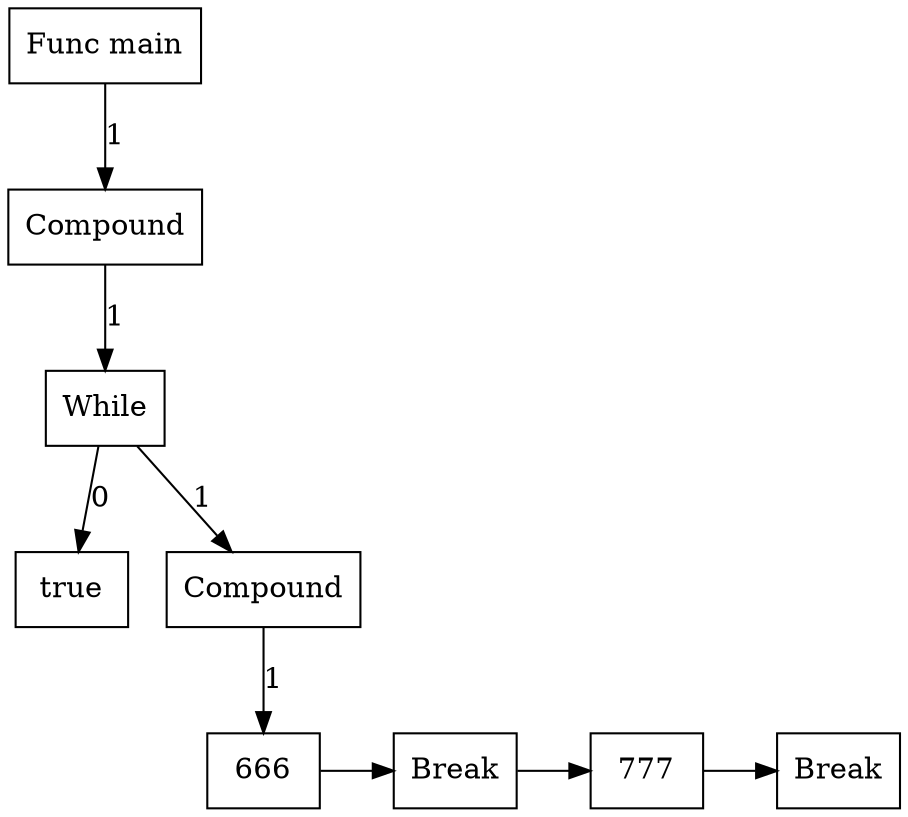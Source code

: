digraph G {
node8 [label="Func main"; shape=box];
subgraph childNames_8 {
rankdir="LR"; rank="same"; ordering=out
node7 [label="Compound"; shape=box];
}

subgraph childPtrs_8 {
rankdir="TB";
node8 -> node7 [label="1"];
}

subgraph childNames_7 {
rankdir="LR"; rank="same"; ordering=out
node6 [label="While"; shape=box];
}

subgraph childPtrs_7 {
rankdir="TB";
node7 -> node6 [label="1"];
}

subgraph childNames_6 {
rankdir="LR"; rank="same"; ordering=out
node0 [label="true"; shape=box];
node5 [label="Compound"; shape=box];
}

subgraph childPtrs_6 {
rankdir="TB";
node6 -> node0 [label="0"];
node6 -> node5 [label="1"];
}

subgraph childNames_5 {
rankdir="LR"; rank="same"; ordering=out
node1 [label="666"; shape=box];
}

subgraph childPtrs_5 {
rankdir="TB";
node5 -> node1 [label="1"];
}

subgraph SibNames_1 {
rankdir="LR"; rank="same";
node1 [label="666"; shape=box];
node2 [label="Break"; shape=box];
node3 [label="777"; shape=box];
node4 [label="Break"; shape=box];
}

subgraph SibPtrs_1 {
rankdir="LR";
node1 -> node2;
node2 -> node3;
node3 -> node4;
}

}
